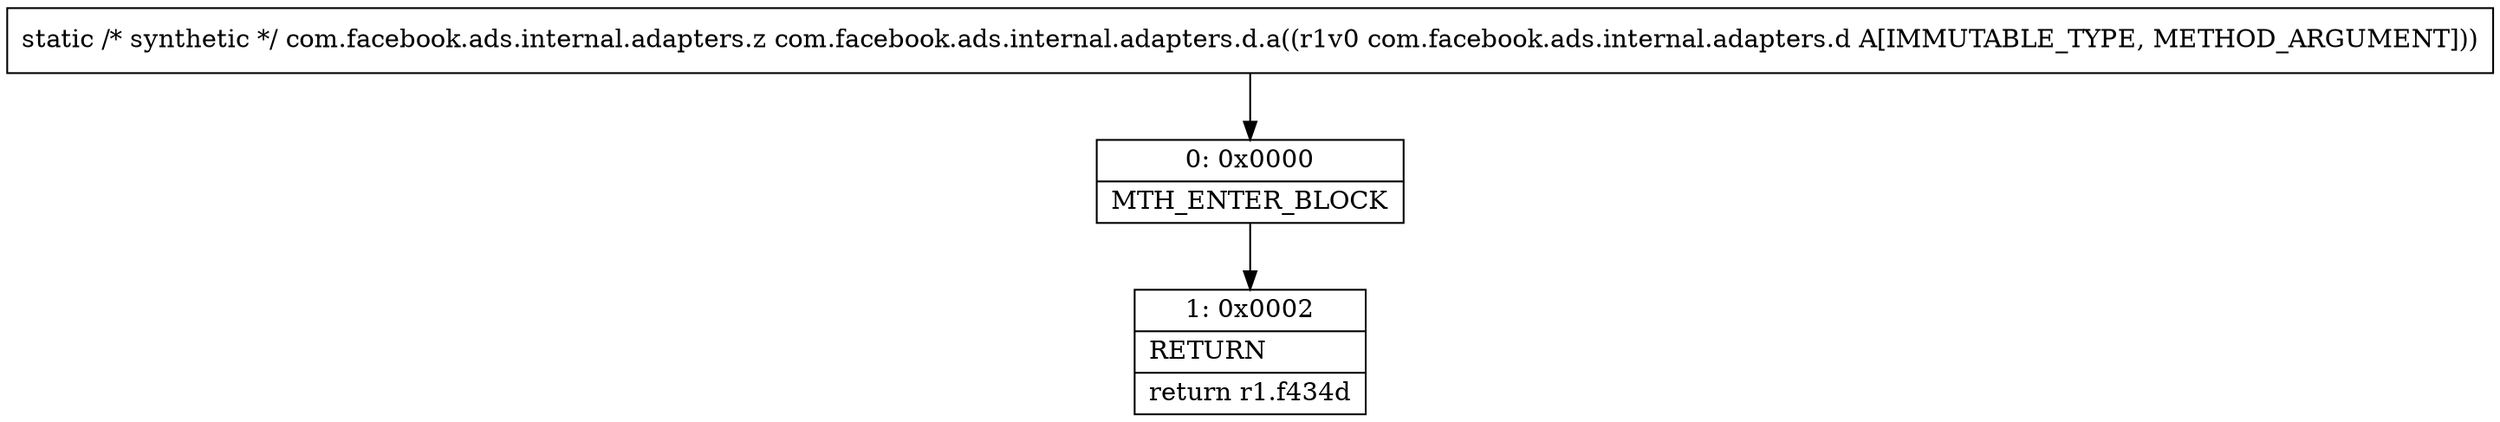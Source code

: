 digraph "CFG forcom.facebook.ads.internal.adapters.d.a(Lcom\/facebook\/ads\/internal\/adapters\/d;)Lcom\/facebook\/ads\/internal\/adapters\/z;" {
Node_0 [shape=record,label="{0\:\ 0x0000|MTH_ENTER_BLOCK\l}"];
Node_1 [shape=record,label="{1\:\ 0x0002|RETURN\l|return r1.f434d\l}"];
MethodNode[shape=record,label="{static \/* synthetic *\/ com.facebook.ads.internal.adapters.z com.facebook.ads.internal.adapters.d.a((r1v0 com.facebook.ads.internal.adapters.d A[IMMUTABLE_TYPE, METHOD_ARGUMENT])) }"];
MethodNode -> Node_0;
Node_0 -> Node_1;
}

